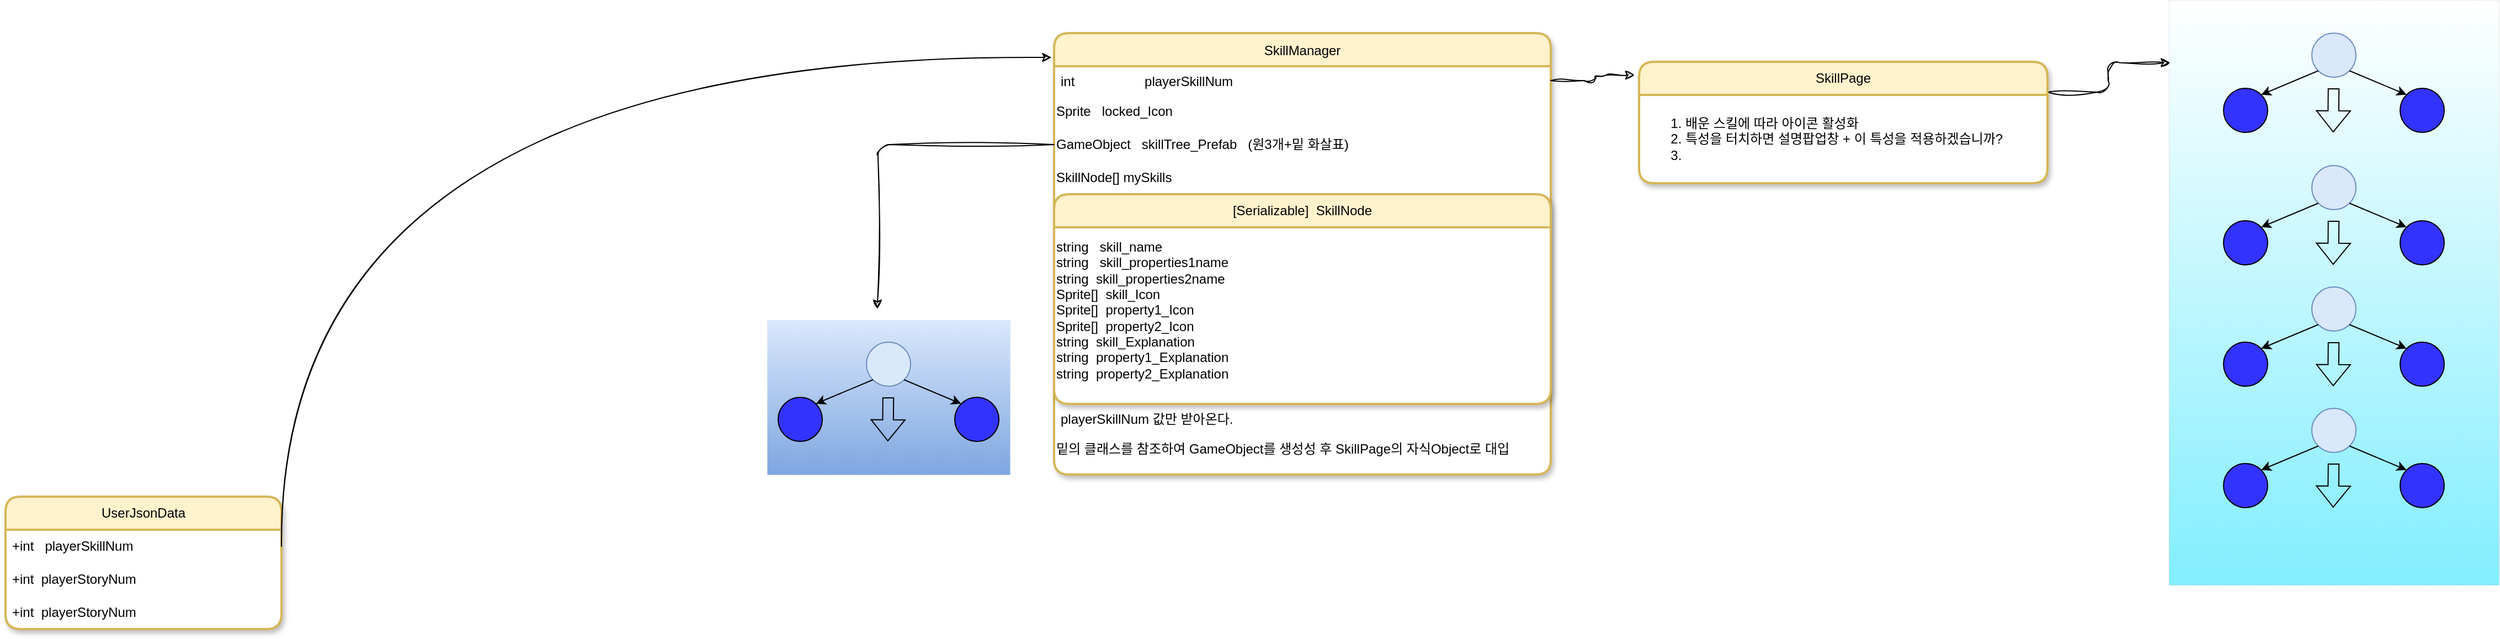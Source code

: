 <mxfile version="21.1.1" type="github">
  <diagram id="C5RBs43oDa-KdzZeNtuy" name="Page-1">
    <mxGraphModel dx="2327" dy="773" grid="1" gridSize="10" guides="1" tooltips="1" connect="1" arrows="1" fold="1" page="1" pageScale="1" pageWidth="827" pageHeight="1169" math="0" shadow="0">
      <root>
        <mxCell id="WIyWlLk6GJQsqaUBKTNV-0" />
        <mxCell id="WIyWlLk6GJQsqaUBKTNV-1" parent="WIyWlLk6GJQsqaUBKTNV-0" />
        <mxCell id="8nrmdCKxqJNX-sru3NF3-96" value="" style="rounded=0;whiteSpace=wrap;html=1;strokeWidth=0;gradientColor=#82EEFF;" vertex="1" parent="WIyWlLk6GJQsqaUBKTNV-1">
          <mxGeometry x="1170" y="20" width="299" height="530" as="geometry" />
        </mxCell>
        <mxCell id="8nrmdCKxqJNX-sru3NF3-95" value="" style="rounded=0;whiteSpace=wrap;html=1;fillColor=#dae8fc;strokeColor=#6c8ebf;gradientColor=#7EA6E0;strokeWidth=0;" vertex="1" parent="WIyWlLk6GJQsqaUBKTNV-1">
          <mxGeometry x="-100" y="310" width="220" height="140" as="geometry" />
        </mxCell>
        <mxCell id="zkfFHV4jXpPFQw0GAbJ--0" value="SkillManager" style="swimlane;fontStyle=0;align=center;verticalAlign=middle;childLayout=stackLayout;horizontal=1;startSize=30;horizontalStack=0;resizeParent=1;resizeLast=0;collapsible=1;marginBottom=0;rounded=1;shadow=1;strokeWidth=2;fillColor=#fff2cc;strokeColor=#d6b656;swimlaneFillColor=default;glass=0;" parent="WIyWlLk6GJQsqaUBKTNV-1" vertex="1">
          <mxGeometry x="160" y="50" width="450" height="400" as="geometry">
            <mxRectangle x="230" y="140" width="160" height="26" as="alternateBounds" />
          </mxGeometry>
        </mxCell>
        <mxCell id="zkfFHV4jXpPFQw0GAbJ--1" value="int                   playerSkillNum" style="text;align=left;verticalAlign=top;spacingLeft=4;spacingRight=4;overflow=hidden;rotatable=0;points=[[0,0.5],[1,0.5]];portConstraint=eastwest;" parent="zkfFHV4jXpPFQw0GAbJ--0" vertex="1">
          <mxGeometry y="30" width="450" height="26" as="geometry" />
        </mxCell>
        <mxCell id="8nrmdCKxqJNX-sru3NF3-39" value="Sprite &lt;span style=&quot;white-space: pre;&quot;&gt;	&lt;/span&gt;&lt;span style=&quot;white-space: pre;&quot;&gt;	&lt;/span&gt;locked_Icon" style="text;html=1;strokeColor=none;fillColor=none;align=left;verticalAlign=middle;whiteSpace=wrap;rounded=0;" vertex="1" parent="zkfFHV4jXpPFQw0GAbJ--0">
          <mxGeometry y="56" width="450" height="30" as="geometry" />
        </mxCell>
        <mxCell id="8nrmdCKxqJNX-sru3NF3-102" style="edgeStyle=orthogonalEdgeStyle;rounded=1;orthogonalLoop=1;jettySize=auto;html=1;exitX=0;exitY=0.5;exitDx=0;exitDy=0;fontFamily=Helvetica;fontSize=11;fontColor=default;startSize=30;targetPerimeterSpacing=2;sketch=1;curveFitting=1;jiggle=2;shadow=0;" edge="1" parent="zkfFHV4jXpPFQw0GAbJ--0" source="8nrmdCKxqJNX-sru3NF3-85">
          <mxGeometry relative="1" as="geometry">
            <mxPoint x="-160" y="250" as="targetPoint" />
          </mxGeometry>
        </mxCell>
        <mxCell id="8nrmdCKxqJNX-sru3NF3-85" value="GameObject&amp;nbsp;	&lt;span style=&quot;white-space: pre;&quot;&gt;	&lt;/span&gt;skillTree_Prefab&amp;nbsp; &amp;nbsp;(원3개+밑 화살표)" style="text;html=1;strokeColor=none;fillColor=none;align=left;verticalAlign=middle;whiteSpace=wrap;rounded=0;" vertex="1" parent="zkfFHV4jXpPFQw0GAbJ--0">
          <mxGeometry y="86" width="450" height="30" as="geometry" />
        </mxCell>
        <mxCell id="8nrmdCKxqJNX-sru3NF3-86" value="SkillNode[]&lt;span style=&quot;white-space: pre;&quot;&gt;	&lt;/span&gt;mySkills" style="text;html=1;strokeColor=none;fillColor=none;align=left;verticalAlign=middle;whiteSpace=wrap;rounded=0;" vertex="1" parent="zkfFHV4jXpPFQw0GAbJ--0">
          <mxGeometry y="116" width="450" height="30" as="geometry" />
        </mxCell>
        <mxCell id="8nrmdCKxqJNX-sru3NF3-41" value="[Serializable]&amp;nbsp; SkillNode" style="swimlane;whiteSpace=wrap;html=1;labelPosition=center;verticalLabelPosition=middle;align=center;verticalAlign=middle;textDirection=ltr;gradientColor=none;strokeWidth=2;fillColor=#fff2cc;strokeColor=#d6b656;fontStyle=0;startSize=30;swimlaneFillColor=default;glass=0;shadow=1;rounded=1;" vertex="1" parent="zkfFHV4jXpPFQw0GAbJ--0">
          <mxGeometry y="146" width="450" height="190" as="geometry">
            <mxRectangle y="146" width="450" height="30" as="alternateBounds" />
          </mxGeometry>
        </mxCell>
        <mxCell id="8nrmdCKxqJNX-sru3NF3-40" value="string&amp;nbsp;&lt;span style=&quot;white-space: pre;&quot;&gt;	&lt;/span&gt;&lt;span style=&quot;white-space: pre;&quot;&gt;	&lt;/span&gt;skill_name&lt;br&gt;string&amp;nbsp;&lt;span style=&quot;white-space: pre;&quot;&gt;	&lt;/span&gt;&lt;span style=&quot;white-space: pre;&quot;&gt;	&lt;/span&gt;skill_properties1name&lt;br&gt;string&lt;span style=&quot;white-space: pre;&quot;&gt;	&lt;/span&gt;&lt;span style=&quot;white-space: pre;&quot;&gt;	&lt;/span&gt;skill_properties2name&lt;br&gt;Sprite[]&lt;span style=&quot;white-space: pre;&quot;&gt;	&lt;/span&gt;&lt;span style=&quot;white-space: pre;&quot;&gt;	&lt;/span&gt;skill_Icon&lt;br&gt;Sprite[]&lt;span style=&quot;white-space: pre;&quot;&gt;	&lt;/span&gt;&lt;span style=&quot;white-space: pre;&quot;&gt;	&lt;/span&gt;property1_Icon&lt;br&gt;Sprite[]&lt;span style=&quot;white-space: pre;&quot;&gt;	&lt;/span&gt;&lt;span style=&quot;white-space: pre;&quot;&gt;	&lt;/span&gt;property2_Icon&lt;br&gt;string&lt;span style=&quot;white-space: pre;&quot;&gt;	&lt;/span&gt;&lt;span style=&quot;white-space: pre;&quot;&gt;	&lt;/span&gt;skill_Explanation&lt;br&gt;string&lt;span style=&quot;white-space: pre;&quot;&gt;	&lt;/span&gt;&lt;span style=&quot;white-space: pre;&quot;&gt;	&lt;/span&gt;property1_Explanation&lt;br&gt;string&lt;span style=&quot;white-space: pre;&quot;&gt;	&lt;/span&gt;&lt;span style=&quot;white-space: pre;&quot;&gt;	&lt;/span&gt;property2_Explanation" style="text;html=1;strokeColor=none;fillColor=none;align=left;verticalAlign=middle;whiteSpace=wrap;rounded=0;" vertex="1" parent="8nrmdCKxqJNX-sru3NF3-41">
          <mxGeometry y="90" width="290" height="30" as="geometry" />
        </mxCell>
        <mxCell id="zkfFHV4jXpPFQw0GAbJ--5" value="playerSkillNum 값만 받아온다." style="text;align=left;verticalAlign=top;spacingLeft=4;spacingRight=4;overflow=hidden;rotatable=0;points=[[0,0.5],[1,0.5]];portConstraint=eastwest;" parent="zkfFHV4jXpPFQw0GAbJ--0" vertex="1">
          <mxGeometry y="336" width="450" height="26" as="geometry" />
        </mxCell>
        <mxCell id="8nrmdCKxqJNX-sru3NF3-84" value="밑의 클래스를 참조하여 GameObject를 생성성 후 SkillPage의 자식Object로 대입" style="text;html=1;align=left;verticalAlign=middle;resizable=0;points=[];autosize=1;strokeColor=none;fillColor=none;" vertex="1" parent="zkfFHV4jXpPFQw0GAbJ--0">
          <mxGeometry y="362" width="450" height="30" as="geometry" />
        </mxCell>
        <mxCell id="8nrmdCKxqJNX-sru3NF3-101" style="edgeStyle=orthogonalEdgeStyle;rounded=1;orthogonalLoop=1;jettySize=auto;html=1;exitX=1;exitY=0.25;exitDx=0;exitDy=0;entryX=0.004;entryY=0.107;entryDx=0;entryDy=0;entryPerimeter=0;fontFamily=Helvetica;fontSize=11;fontColor=default;startSize=30;targetPerimeterSpacing=2;sketch=1;curveFitting=1;jiggle=2;shadow=0;" edge="1" parent="WIyWlLk6GJQsqaUBKTNV-1" source="8nrmdCKxqJNX-sru3NF3-2" target="8nrmdCKxqJNX-sru3NF3-96">
          <mxGeometry relative="1" as="geometry" />
        </mxCell>
        <mxCell id="8nrmdCKxqJNX-sru3NF3-2" value="SkillPage" style="swimlane;fontStyle=0;childLayout=stackLayout;horizontal=1;startSize=30;horizontalStack=0;resizeParent=1;resizeParentMax=0;resizeLast=0;collapsible=1;marginBottom=0;whiteSpace=wrap;html=1;fillColor=#fff2cc;strokeColor=#d6b656;strokeWidth=2;swimlaneFillColor=default;glass=0;shadow=1;rounded=1;" vertex="1" parent="WIyWlLk6GJQsqaUBKTNV-1">
          <mxGeometry x="690" y="76" width="370" height="110" as="geometry">
            <mxRectangle x="510" y="106" width="90" height="30" as="alternateBounds" />
          </mxGeometry>
        </mxCell>
        <mxCell id="8nrmdCKxqJNX-sru3NF3-35" value="&lt;ol&gt;&lt;li&gt;배운 스킬에 따라 아이콘 활성화&lt;/li&gt;&lt;li&gt;특성을 터치하면 설명팝업창 + 이 특성을 적용하겠습니까?&lt;/li&gt;&lt;li&gt;&lt;br&gt;&lt;/li&gt;&lt;/ol&gt;" style="text;html=1;align=left;verticalAlign=middle;resizable=0;points=[];autosize=1;strokeColor=none;fillColor=none;" vertex="1" parent="8nrmdCKxqJNX-sru3NF3-2">
          <mxGeometry y="30" width="370" height="80" as="geometry" />
        </mxCell>
        <mxCell id="8nrmdCKxqJNX-sru3NF3-6" style="edgeStyle=orthogonalEdgeStyle;rounded=1;orthogonalLoop=1;jettySize=auto;html=1;entryX=-0.011;entryY=0.11;entryDx=0;entryDy=0;entryPerimeter=0;targetPerimeterSpacing=2;sketch=1;curveFitting=1;jiggle=2;shadow=0;" edge="1" parent="WIyWlLk6GJQsqaUBKTNV-1" source="zkfFHV4jXpPFQw0GAbJ--1" target="8nrmdCKxqJNX-sru3NF3-2">
          <mxGeometry relative="1" as="geometry">
            <mxPoint x="380" y="170" as="sourcePoint" />
          </mxGeometry>
        </mxCell>
        <mxCell id="8nrmdCKxqJNX-sru3NF3-14" value="" style="ellipse;whiteSpace=wrap;html=1;fillColor=#dae8fc;strokeColor=#6c8ebf;" vertex="1" parent="WIyWlLk6GJQsqaUBKTNV-1">
          <mxGeometry x="-10" y="330" width="40" height="40" as="geometry" />
        </mxCell>
        <mxCell id="8nrmdCKxqJNX-sru3NF3-17" value="" style="ellipse;whiteSpace=wrap;html=1;fillColor=#3333FF;" vertex="1" parent="WIyWlLk6GJQsqaUBKTNV-1">
          <mxGeometry x="-90" y="380" width="40" height="40" as="geometry" />
        </mxCell>
        <mxCell id="8nrmdCKxqJNX-sru3NF3-18" value="" style="ellipse;whiteSpace=wrap;html=1;fillColor=#3333FF;" vertex="1" parent="WIyWlLk6GJQsqaUBKTNV-1">
          <mxGeometry x="70" y="380" width="40" height="40" as="geometry" />
        </mxCell>
        <mxCell id="8nrmdCKxqJNX-sru3NF3-20" value="" style="endArrow=classic;html=1;rounded=0;exitX=0;exitY=1;exitDx=0;exitDy=0;entryX=1;entryY=0;entryDx=0;entryDy=0;" edge="1" parent="WIyWlLk6GJQsqaUBKTNV-1" source="8nrmdCKxqJNX-sru3NF3-14" target="8nrmdCKxqJNX-sru3NF3-17">
          <mxGeometry width="50" height="50" relative="1" as="geometry">
            <mxPoint x="-130" y="390" as="sourcePoint" />
            <mxPoint x="-190" y="410" as="targetPoint" />
          </mxGeometry>
        </mxCell>
        <mxCell id="8nrmdCKxqJNX-sru3NF3-21" value="" style="endArrow=classic;html=1;rounded=0;exitX=1;exitY=1;exitDx=0;exitDy=0;entryX=0;entryY=0;entryDx=0;entryDy=0;" edge="1" parent="WIyWlLk6GJQsqaUBKTNV-1" source="8nrmdCKxqJNX-sru3NF3-14" target="8nrmdCKxqJNX-sru3NF3-18">
          <mxGeometry width="50" height="50" relative="1" as="geometry">
            <mxPoint x="70" y="360" as="sourcePoint" />
            <mxPoint x="60" y="390" as="targetPoint" />
          </mxGeometry>
        </mxCell>
        <mxCell id="8nrmdCKxqJNX-sru3NF3-32" value="" style="shape=flexArrow;endArrow=classic;html=1;rounded=0;width=9.714;endSize=6.034;" edge="1" parent="WIyWlLk6GJQsqaUBKTNV-1">
          <mxGeometry width="50" height="50" relative="1" as="geometry">
            <mxPoint x="9.75" y="380" as="sourcePoint" />
            <mxPoint x="9.41" y="420" as="targetPoint" />
          </mxGeometry>
        </mxCell>
        <mxCell id="8nrmdCKxqJNX-sru3NF3-42" value="" style="ellipse;whiteSpace=wrap;html=1;fillColor=#dae8fc;strokeColor=#6c8ebf;" vertex="1" parent="WIyWlLk6GJQsqaUBKTNV-1">
          <mxGeometry x="1299.5" y="50" width="40" height="40" as="geometry" />
        </mxCell>
        <mxCell id="8nrmdCKxqJNX-sru3NF3-43" value="" style="ellipse;whiteSpace=wrap;html=1;fillColor=#3333FF;" vertex="1" parent="WIyWlLk6GJQsqaUBKTNV-1">
          <mxGeometry x="1219.5" y="100" width="40" height="40" as="geometry" />
        </mxCell>
        <mxCell id="8nrmdCKxqJNX-sru3NF3-44" value="" style="ellipse;whiteSpace=wrap;html=1;fillColor=#3333FF;" vertex="1" parent="WIyWlLk6GJQsqaUBKTNV-1">
          <mxGeometry x="1379.5" y="100" width="40" height="40" as="geometry" />
        </mxCell>
        <mxCell id="8nrmdCKxqJNX-sru3NF3-45" value="" style="endArrow=classic;html=1;rounded=0;exitX=0;exitY=1;exitDx=0;exitDy=0;entryX=1;entryY=0;entryDx=0;entryDy=0;" edge="1" parent="WIyWlLk6GJQsqaUBKTNV-1" source="8nrmdCKxqJNX-sru3NF3-42" target="8nrmdCKxqJNX-sru3NF3-43">
          <mxGeometry width="50" height="50" relative="1" as="geometry">
            <mxPoint x="1179.5" y="110" as="sourcePoint" />
            <mxPoint x="1119.5" y="130" as="targetPoint" />
          </mxGeometry>
        </mxCell>
        <mxCell id="8nrmdCKxqJNX-sru3NF3-46" value="" style="endArrow=classic;html=1;rounded=0;exitX=1;exitY=1;exitDx=0;exitDy=0;entryX=0;entryY=0;entryDx=0;entryDy=0;" edge="1" parent="WIyWlLk6GJQsqaUBKTNV-1" source="8nrmdCKxqJNX-sru3NF3-42" target="8nrmdCKxqJNX-sru3NF3-44">
          <mxGeometry width="50" height="50" relative="1" as="geometry">
            <mxPoint x="1379.5" y="80" as="sourcePoint" />
            <mxPoint x="1369.5" y="110" as="targetPoint" />
          </mxGeometry>
        </mxCell>
        <mxCell id="8nrmdCKxqJNX-sru3NF3-47" value="" style="shape=flexArrow;endArrow=classic;html=1;rounded=0;width=9.714;endSize=6.034;" edge="1" parent="WIyWlLk6GJQsqaUBKTNV-1">
          <mxGeometry width="50" height="50" relative="1" as="geometry">
            <mxPoint x="1319.25" y="100" as="sourcePoint" />
            <mxPoint x="1318.91" y="140" as="targetPoint" />
          </mxGeometry>
        </mxCell>
        <mxCell id="8nrmdCKxqJNX-sru3NF3-54" value="" style="ellipse;whiteSpace=wrap;html=1;fillColor=#dae8fc;strokeColor=#6c8ebf;" vertex="1" parent="WIyWlLk6GJQsqaUBKTNV-1">
          <mxGeometry x="1299.5" y="170" width="40" height="40" as="geometry" />
        </mxCell>
        <mxCell id="8nrmdCKxqJNX-sru3NF3-55" value="" style="ellipse;whiteSpace=wrap;html=1;fillColor=#3333FF;" vertex="1" parent="WIyWlLk6GJQsqaUBKTNV-1">
          <mxGeometry x="1219.5" y="220" width="40" height="40" as="geometry" />
        </mxCell>
        <mxCell id="8nrmdCKxqJNX-sru3NF3-56" value="" style="ellipse;whiteSpace=wrap;html=1;fillColor=#3333FF;" vertex="1" parent="WIyWlLk6GJQsqaUBKTNV-1">
          <mxGeometry x="1379.5" y="220" width="40" height="40" as="geometry" />
        </mxCell>
        <mxCell id="8nrmdCKxqJNX-sru3NF3-57" value="" style="endArrow=classic;html=1;rounded=0;exitX=0;exitY=1;exitDx=0;exitDy=0;entryX=1;entryY=0;entryDx=0;entryDy=0;" edge="1" source="8nrmdCKxqJNX-sru3NF3-54" target="8nrmdCKxqJNX-sru3NF3-55" parent="WIyWlLk6GJQsqaUBKTNV-1">
          <mxGeometry width="50" height="50" relative="1" as="geometry">
            <mxPoint x="1179.5" y="230" as="sourcePoint" />
            <mxPoint x="1119.5" y="250" as="targetPoint" />
          </mxGeometry>
        </mxCell>
        <mxCell id="8nrmdCKxqJNX-sru3NF3-58" value="" style="endArrow=classic;html=1;rounded=0;exitX=1;exitY=1;exitDx=0;exitDy=0;entryX=0;entryY=0;entryDx=0;entryDy=0;" edge="1" source="8nrmdCKxqJNX-sru3NF3-54" target="8nrmdCKxqJNX-sru3NF3-56" parent="WIyWlLk6GJQsqaUBKTNV-1">
          <mxGeometry width="50" height="50" relative="1" as="geometry">
            <mxPoint x="1379.5" y="200" as="sourcePoint" />
            <mxPoint x="1369.5" y="230" as="targetPoint" />
          </mxGeometry>
        </mxCell>
        <mxCell id="8nrmdCKxqJNX-sru3NF3-59" value="" style="shape=flexArrow;endArrow=classic;html=1;rounded=0;width=9.714;endSize=6.034;" edge="1" parent="WIyWlLk6GJQsqaUBKTNV-1">
          <mxGeometry width="50" height="50" relative="1" as="geometry">
            <mxPoint x="1319.25" y="220" as="sourcePoint" />
            <mxPoint x="1318.91" y="260" as="targetPoint" />
          </mxGeometry>
        </mxCell>
        <mxCell id="8nrmdCKxqJNX-sru3NF3-60" value="" style="ellipse;whiteSpace=wrap;html=1;fillColor=#dae8fc;strokeColor=#6c8ebf;" vertex="1" parent="WIyWlLk6GJQsqaUBKTNV-1">
          <mxGeometry x="1299.5" y="280" width="40" height="40" as="geometry" />
        </mxCell>
        <mxCell id="8nrmdCKxqJNX-sru3NF3-61" value="" style="ellipse;whiteSpace=wrap;html=1;fillColor=#3333FF;" vertex="1" parent="WIyWlLk6GJQsqaUBKTNV-1">
          <mxGeometry x="1219.5" y="330" width="40" height="40" as="geometry" />
        </mxCell>
        <mxCell id="8nrmdCKxqJNX-sru3NF3-62" value="" style="ellipse;whiteSpace=wrap;html=1;fillColor=#3333FF;" vertex="1" parent="WIyWlLk6GJQsqaUBKTNV-1">
          <mxGeometry x="1379.5" y="330" width="40" height="40" as="geometry" />
        </mxCell>
        <mxCell id="8nrmdCKxqJNX-sru3NF3-63" value="" style="endArrow=classic;html=1;rounded=0;exitX=0;exitY=1;exitDx=0;exitDy=0;entryX=1;entryY=0;entryDx=0;entryDy=0;" edge="1" source="8nrmdCKxqJNX-sru3NF3-60" target="8nrmdCKxqJNX-sru3NF3-61" parent="WIyWlLk6GJQsqaUBKTNV-1">
          <mxGeometry width="50" height="50" relative="1" as="geometry">
            <mxPoint x="1179.5" y="340" as="sourcePoint" />
            <mxPoint x="1119.5" y="360" as="targetPoint" />
          </mxGeometry>
        </mxCell>
        <mxCell id="8nrmdCKxqJNX-sru3NF3-64" value="" style="endArrow=classic;html=1;rounded=0;exitX=1;exitY=1;exitDx=0;exitDy=0;entryX=0;entryY=0;entryDx=0;entryDy=0;" edge="1" source="8nrmdCKxqJNX-sru3NF3-60" target="8nrmdCKxqJNX-sru3NF3-62" parent="WIyWlLk6GJQsqaUBKTNV-1">
          <mxGeometry width="50" height="50" relative="1" as="geometry">
            <mxPoint x="1379.5" y="310" as="sourcePoint" />
            <mxPoint x="1369.5" y="340" as="targetPoint" />
          </mxGeometry>
        </mxCell>
        <mxCell id="8nrmdCKxqJNX-sru3NF3-65" value="" style="shape=flexArrow;endArrow=classic;html=1;rounded=0;width=9.714;endSize=6.034;" edge="1" parent="WIyWlLk6GJQsqaUBKTNV-1">
          <mxGeometry width="50" height="50" relative="1" as="geometry">
            <mxPoint x="1319.25" y="330" as="sourcePoint" />
            <mxPoint x="1318.91" y="370" as="targetPoint" />
          </mxGeometry>
        </mxCell>
        <mxCell id="8nrmdCKxqJNX-sru3NF3-66" value="" style="ellipse;whiteSpace=wrap;html=1;fillColor=#dae8fc;strokeColor=#6c8ebf;" vertex="1" parent="WIyWlLk6GJQsqaUBKTNV-1">
          <mxGeometry x="1299.5" y="390" width="40" height="40" as="geometry" />
        </mxCell>
        <mxCell id="8nrmdCKxqJNX-sru3NF3-67" value="" style="ellipse;whiteSpace=wrap;html=1;fillColor=#3333FF;" vertex="1" parent="WIyWlLk6GJQsqaUBKTNV-1">
          <mxGeometry x="1219.5" y="440" width="40" height="40" as="geometry" />
        </mxCell>
        <mxCell id="8nrmdCKxqJNX-sru3NF3-68" value="" style="ellipse;whiteSpace=wrap;html=1;fillColor=#3333FF;" vertex="1" parent="WIyWlLk6GJQsqaUBKTNV-1">
          <mxGeometry x="1379.5" y="440" width="40" height="40" as="geometry" />
        </mxCell>
        <mxCell id="8nrmdCKxqJNX-sru3NF3-69" value="" style="endArrow=classic;html=1;rounded=0;exitX=0;exitY=1;exitDx=0;exitDy=0;entryX=1;entryY=0;entryDx=0;entryDy=0;" edge="1" source="8nrmdCKxqJNX-sru3NF3-66" target="8nrmdCKxqJNX-sru3NF3-67" parent="WIyWlLk6GJQsqaUBKTNV-1">
          <mxGeometry width="50" height="50" relative="1" as="geometry">
            <mxPoint x="1179.5" y="450" as="sourcePoint" />
            <mxPoint x="1119.5" y="470" as="targetPoint" />
          </mxGeometry>
        </mxCell>
        <mxCell id="8nrmdCKxqJNX-sru3NF3-70" value="" style="endArrow=classic;html=1;rounded=0;exitX=1;exitY=1;exitDx=0;exitDy=0;entryX=0;entryY=0;entryDx=0;entryDy=0;" edge="1" source="8nrmdCKxqJNX-sru3NF3-66" target="8nrmdCKxqJNX-sru3NF3-68" parent="WIyWlLk6GJQsqaUBKTNV-1">
          <mxGeometry width="50" height="50" relative="1" as="geometry">
            <mxPoint x="1379.5" y="420" as="sourcePoint" />
            <mxPoint x="1369.5" y="450" as="targetPoint" />
          </mxGeometry>
        </mxCell>
        <mxCell id="8nrmdCKxqJNX-sru3NF3-71" value="" style="shape=flexArrow;endArrow=classic;html=1;rounded=0;width=9.714;endSize=6.034;" edge="1" parent="WIyWlLk6GJQsqaUBKTNV-1">
          <mxGeometry width="50" height="50" relative="1" as="geometry">
            <mxPoint x="1319.25" y="440" as="sourcePoint" />
            <mxPoint x="1318.91" y="480" as="targetPoint" />
          </mxGeometry>
        </mxCell>
        <mxCell id="8nrmdCKxqJNX-sru3NF3-88" value="UserJsonData" style="swimlane;fontStyle=0;childLayout=stackLayout;horizontal=1;startSize=30;horizontalStack=0;resizeParent=1;resizeParentMax=0;resizeLast=0;collapsible=1;marginBottom=0;whiteSpace=wrap;html=1;flipH=1;flipV=0;direction=east;fillColor=#fff2cc;strokeColor=#d6b656;strokeWidth=2;swimlaneFillColor=default;glass=0;shadow=1;rounded=1;" vertex="1" parent="WIyWlLk6GJQsqaUBKTNV-1">
          <mxGeometry x="-790" y="470" width="250" height="120" as="geometry" />
        </mxCell>
        <mxCell id="8nrmdCKxqJNX-sru3NF3-89" value="+int&amp;nbsp;&lt;span style=&quot;white-space: pre;&quot;&gt;	&lt;/span&gt;&lt;span style=&quot;white-space: pre;&quot;&gt;	&lt;/span&gt;playerSkillNum" style="text;strokeColor=none;fillColor=none;align=left;verticalAlign=middle;spacingLeft=4;spacingRight=4;overflow=hidden;points=[[0,0.5],[1,0.5]];portConstraint=eastwest;rotatable=0;whiteSpace=wrap;html=1;" vertex="1" parent="8nrmdCKxqJNX-sru3NF3-88">
          <mxGeometry y="30" width="250" height="30" as="geometry" />
        </mxCell>
        <mxCell id="8nrmdCKxqJNX-sru3NF3-90" value="+int&lt;span style=&quot;white-space: pre;&quot;&gt;	&lt;/span&gt;&lt;span style=&quot;white-space: pre;&quot;&gt;	&lt;/span&gt;playerStoryNum" style="text;strokeColor=none;fillColor=none;align=left;verticalAlign=middle;spacingLeft=4;spacingRight=4;overflow=hidden;points=[[0,0.5],[1,0.5]];portConstraint=eastwest;rotatable=0;whiteSpace=wrap;html=1;strokeWidth=1;" vertex="1" parent="8nrmdCKxqJNX-sru3NF3-88">
          <mxGeometry y="60" width="250" height="30" as="geometry" />
        </mxCell>
        <mxCell id="8nrmdCKxqJNX-sru3NF3-104" value="+int&lt;span style=&quot;white-space: pre;&quot;&gt;	&lt;/span&gt;&lt;span style=&quot;white-space: pre;&quot;&gt;	&lt;/span&gt;playerStoryNum" style="text;strokeColor=none;fillColor=none;align=left;verticalAlign=middle;spacingLeft=4;spacingRight=4;overflow=hidden;points=[[0,0.5],[1,0.5]];portConstraint=eastwest;rotatable=0;whiteSpace=wrap;html=1;strokeWidth=1;" vertex="1" parent="8nrmdCKxqJNX-sru3NF3-88">
          <mxGeometry y="90" width="250" height="30" as="geometry" />
        </mxCell>
        <mxCell id="8nrmdCKxqJNX-sru3NF3-103" style="edgeStyle=orthogonalEdgeStyle;shape=connector;curved=1;rounded=1;sketch=1;jiggle=2;curveFitting=1;orthogonalLoop=1;jettySize=auto;html=1;exitX=1;exitY=0.5;exitDx=0;exitDy=0;shadow=0;labelBackgroundColor=default;strokeColor=default;fontFamily=Helvetica;fontSize=11;fontColor=default;endArrow=classic;targetPerimeterSpacing=2;entryX=-0.005;entryY=0.055;entryDx=0;entryDy=0;entryPerimeter=0;" edge="1" parent="WIyWlLk6GJQsqaUBKTNV-1" source="8nrmdCKxqJNX-sru3NF3-89" target="zkfFHV4jXpPFQw0GAbJ--0">
          <mxGeometry relative="1" as="geometry">
            <mxPoint x="-320" y="160.0" as="targetPoint" />
            <Array as="points">
              <mxPoint x="-540" y="72" />
            </Array>
          </mxGeometry>
        </mxCell>
      </root>
    </mxGraphModel>
  </diagram>
</mxfile>
